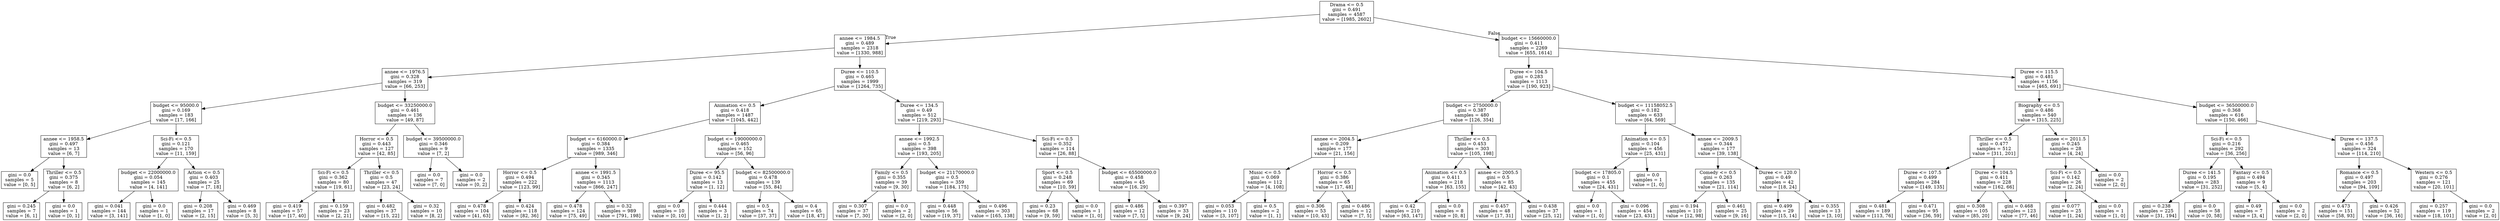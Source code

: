 digraph Tree {
node [shape=box] ;
0 [label="Drama <= 0.5\ngini = 0.491\nsamples = 4587\nvalue = [1985, 2602]"] ;
1 [label="annee <= 1984.5\ngini = 0.489\nsamples = 2318\nvalue = [1330, 988]"] ;
0 -> 1 [labeldistance=2.5, labelangle=45, headlabel="True"] ;
2 [label="annee <= 1976.5\ngini = 0.328\nsamples = 319\nvalue = [66, 253]"] ;
1 -> 2 ;
3 [label="budget <= 95000.0\ngini = 0.169\nsamples = 183\nvalue = [17, 166]"] ;
2 -> 3 ;
4 [label="annee <= 1958.5\ngini = 0.497\nsamples = 13\nvalue = [6, 7]"] ;
3 -> 4 ;
5 [label="gini = 0.0\nsamples = 5\nvalue = [0, 5]"] ;
4 -> 5 ;
6 [label="Thriller <= 0.5\ngini = 0.375\nsamples = 8\nvalue = [6, 2]"] ;
4 -> 6 ;
7 [label="gini = 0.245\nsamples = 7\nvalue = [6, 1]"] ;
6 -> 7 ;
8 [label="gini = 0.0\nsamples = 1\nvalue = [0, 1]"] ;
6 -> 8 ;
9 [label="Sci-Fi <= 0.5\ngini = 0.121\nsamples = 170\nvalue = [11, 159]"] ;
3 -> 9 ;
10 [label="budget <= 22000000.0\ngini = 0.054\nsamples = 145\nvalue = [4, 141]"] ;
9 -> 10 ;
11 [label="gini = 0.041\nsamples = 144\nvalue = [3, 141]"] ;
10 -> 11 ;
12 [label="gini = 0.0\nsamples = 1\nvalue = [1, 0]"] ;
10 -> 12 ;
13 [label="Action <= 0.5\ngini = 0.403\nsamples = 25\nvalue = [7, 18]"] ;
9 -> 13 ;
14 [label="gini = 0.208\nsamples = 17\nvalue = [2, 15]"] ;
13 -> 14 ;
15 [label="gini = 0.469\nsamples = 8\nvalue = [5, 3]"] ;
13 -> 15 ;
16 [label="budget <= 33250000.0\ngini = 0.461\nsamples = 136\nvalue = [49, 87]"] ;
2 -> 16 ;
17 [label="Horror <= 0.5\ngini = 0.443\nsamples = 127\nvalue = [42, 85]"] ;
16 -> 17 ;
18 [label="Sci-Fi <= 0.5\ngini = 0.362\nsamples = 80\nvalue = [19, 61]"] ;
17 -> 18 ;
19 [label="gini = 0.419\nsamples = 57\nvalue = [17, 40]"] ;
18 -> 19 ;
20 [label="gini = 0.159\nsamples = 23\nvalue = [2, 21]"] ;
18 -> 20 ;
21 [label="Thriller <= 0.5\ngini = 0.5\nsamples = 47\nvalue = [23, 24]"] ;
17 -> 21 ;
22 [label="gini = 0.482\nsamples = 37\nvalue = [15, 22]"] ;
21 -> 22 ;
23 [label="gini = 0.32\nsamples = 10\nvalue = [8, 2]"] ;
21 -> 23 ;
24 [label="budget <= 39500000.0\ngini = 0.346\nsamples = 9\nvalue = [7, 2]"] ;
16 -> 24 ;
25 [label="gini = 0.0\nsamples = 7\nvalue = [7, 0]"] ;
24 -> 25 ;
26 [label="gini = 0.0\nsamples = 2\nvalue = [0, 2]"] ;
24 -> 26 ;
27 [label="Duree <= 110.5\ngini = 0.465\nsamples = 1999\nvalue = [1264, 735]"] ;
1 -> 27 ;
28 [label="Animation <= 0.5\ngini = 0.418\nsamples = 1487\nvalue = [1045, 442]"] ;
27 -> 28 ;
29 [label="budget <= 6160000.0\ngini = 0.384\nsamples = 1335\nvalue = [989, 346]"] ;
28 -> 29 ;
30 [label="Horror <= 0.5\ngini = 0.494\nsamples = 222\nvalue = [123, 99]"] ;
29 -> 30 ;
31 [label="gini = 0.478\nsamples = 104\nvalue = [41, 63]"] ;
30 -> 31 ;
32 [label="gini = 0.424\nsamples = 118\nvalue = [82, 36]"] ;
30 -> 32 ;
33 [label="annee <= 1991.5\ngini = 0.345\nsamples = 1113\nvalue = [866, 247]"] ;
29 -> 33 ;
34 [label="gini = 0.478\nsamples = 124\nvalue = [75, 49]"] ;
33 -> 34 ;
35 [label="gini = 0.32\nsamples = 989\nvalue = [791, 198]"] ;
33 -> 35 ;
36 [label="budget <= 19000000.0\ngini = 0.465\nsamples = 152\nvalue = [56, 96]"] ;
28 -> 36 ;
37 [label="Duree <= 95.5\ngini = 0.142\nsamples = 13\nvalue = [1, 12]"] ;
36 -> 37 ;
38 [label="gini = 0.0\nsamples = 10\nvalue = [0, 10]"] ;
37 -> 38 ;
39 [label="gini = 0.444\nsamples = 3\nvalue = [1, 2]"] ;
37 -> 39 ;
40 [label="budget <= 82500000.0\ngini = 0.478\nsamples = 139\nvalue = [55, 84]"] ;
36 -> 40 ;
41 [label="gini = 0.5\nsamples = 74\nvalue = [37, 37]"] ;
40 -> 41 ;
42 [label="gini = 0.4\nsamples = 65\nvalue = [18, 47]"] ;
40 -> 42 ;
43 [label="Duree <= 134.5\ngini = 0.49\nsamples = 512\nvalue = [219, 293]"] ;
27 -> 43 ;
44 [label="annee <= 1992.5\ngini = 0.5\nsamples = 398\nvalue = [193, 205]"] ;
43 -> 44 ;
45 [label="Family <= 0.5\ngini = 0.355\nsamples = 39\nvalue = [9, 30]"] ;
44 -> 45 ;
46 [label="gini = 0.307\nsamples = 37\nvalue = [7, 30]"] ;
45 -> 46 ;
47 [label="gini = 0.0\nsamples = 2\nvalue = [2, 0]"] ;
45 -> 47 ;
48 [label="budget <= 21170000.0\ngini = 0.5\nsamples = 359\nvalue = [184, 175]"] ;
44 -> 48 ;
49 [label="gini = 0.448\nsamples = 56\nvalue = [19, 37]"] ;
48 -> 49 ;
50 [label="gini = 0.496\nsamples = 303\nvalue = [165, 138]"] ;
48 -> 50 ;
51 [label="Sci-Fi <= 0.5\ngini = 0.352\nsamples = 114\nvalue = [26, 88]"] ;
43 -> 51 ;
52 [label="Sport <= 0.5\ngini = 0.248\nsamples = 69\nvalue = [10, 59]"] ;
51 -> 52 ;
53 [label="gini = 0.23\nsamples = 68\nvalue = [9, 59]"] ;
52 -> 53 ;
54 [label="gini = 0.0\nsamples = 1\nvalue = [1, 0]"] ;
52 -> 54 ;
55 [label="budget <= 65500000.0\ngini = 0.458\nsamples = 45\nvalue = [16, 29]"] ;
51 -> 55 ;
56 [label="gini = 0.486\nsamples = 12\nvalue = [7, 5]"] ;
55 -> 56 ;
57 [label="gini = 0.397\nsamples = 33\nvalue = [9, 24]"] ;
55 -> 57 ;
58 [label="budget <= 15660000.0\ngini = 0.411\nsamples = 2269\nvalue = [655, 1614]"] ;
0 -> 58 [labeldistance=2.5, labelangle=-45, headlabel="False"] ;
59 [label="Duree <= 104.5\ngini = 0.283\nsamples = 1113\nvalue = [190, 923]"] ;
58 -> 59 ;
60 [label="budget <= 2750000.0\ngini = 0.387\nsamples = 480\nvalue = [126, 354]"] ;
59 -> 60 ;
61 [label="annee <= 2004.5\ngini = 0.209\nsamples = 177\nvalue = [21, 156]"] ;
60 -> 61 ;
62 [label="Music <= 0.5\ngini = 0.069\nsamples = 112\nvalue = [4, 108]"] ;
61 -> 62 ;
63 [label="gini = 0.053\nsamples = 110\nvalue = [3, 107]"] ;
62 -> 63 ;
64 [label="gini = 0.5\nsamples = 2\nvalue = [1, 1]"] ;
62 -> 64 ;
65 [label="Horror <= 0.5\ngini = 0.386\nsamples = 65\nvalue = [17, 48]"] ;
61 -> 65 ;
66 [label="gini = 0.306\nsamples = 53\nvalue = [10, 43]"] ;
65 -> 66 ;
67 [label="gini = 0.486\nsamples = 12\nvalue = [7, 5]"] ;
65 -> 67 ;
68 [label="Thriller <= 0.5\ngini = 0.453\nsamples = 303\nvalue = [105, 198]"] ;
60 -> 68 ;
69 [label="Animation <= 0.5\ngini = 0.411\nsamples = 218\nvalue = [63, 155]"] ;
68 -> 69 ;
70 [label="gini = 0.42\nsamples = 210\nvalue = [63, 147]"] ;
69 -> 70 ;
71 [label="gini = 0.0\nsamples = 8\nvalue = [0, 8]"] ;
69 -> 71 ;
72 [label="annee <= 2005.5\ngini = 0.5\nsamples = 85\nvalue = [42, 43]"] ;
68 -> 72 ;
73 [label="gini = 0.457\nsamples = 48\nvalue = [17, 31]"] ;
72 -> 73 ;
74 [label="gini = 0.438\nsamples = 37\nvalue = [25, 12]"] ;
72 -> 74 ;
75 [label="budget <= 11158052.5\ngini = 0.182\nsamples = 633\nvalue = [64, 569]"] ;
59 -> 75 ;
76 [label="Animation <= 0.5\ngini = 0.104\nsamples = 456\nvalue = [25, 431]"] ;
75 -> 76 ;
77 [label="budget <= 17805.0\ngini = 0.1\nsamples = 455\nvalue = [24, 431]"] ;
76 -> 77 ;
78 [label="gini = 0.0\nsamples = 1\nvalue = [1, 0]"] ;
77 -> 78 ;
79 [label="gini = 0.096\nsamples = 454\nvalue = [23, 431]"] ;
77 -> 79 ;
80 [label="gini = 0.0\nsamples = 1\nvalue = [1, 0]"] ;
76 -> 80 ;
81 [label="annee <= 2009.5\ngini = 0.344\nsamples = 177\nvalue = [39, 138]"] ;
75 -> 81 ;
82 [label="Comedy <= 0.5\ngini = 0.263\nsamples = 135\nvalue = [21, 114]"] ;
81 -> 82 ;
83 [label="gini = 0.194\nsamples = 110\nvalue = [12, 98]"] ;
82 -> 83 ;
84 [label="gini = 0.461\nsamples = 25\nvalue = [9, 16]"] ;
82 -> 84 ;
85 [label="Duree <= 120.0\ngini = 0.49\nsamples = 42\nvalue = [18, 24]"] ;
81 -> 85 ;
86 [label="gini = 0.499\nsamples = 29\nvalue = [15, 14]"] ;
85 -> 86 ;
87 [label="gini = 0.355\nsamples = 13\nvalue = [3, 10]"] ;
85 -> 87 ;
88 [label="Duree <= 115.5\ngini = 0.481\nsamples = 1156\nvalue = [465, 691]"] ;
58 -> 88 ;
89 [label="Biography <= 0.5\ngini = 0.486\nsamples = 540\nvalue = [315, 225]"] ;
88 -> 89 ;
90 [label="Thriller <= 0.5\ngini = 0.477\nsamples = 512\nvalue = [311, 201]"] ;
89 -> 90 ;
91 [label="Duree <= 107.5\ngini = 0.499\nsamples = 284\nvalue = [149, 135]"] ;
90 -> 91 ;
92 [label="gini = 0.481\nsamples = 189\nvalue = [113, 76]"] ;
91 -> 92 ;
93 [label="gini = 0.471\nsamples = 95\nvalue = [36, 59]"] ;
91 -> 93 ;
94 [label="Duree <= 104.5\ngini = 0.411\nsamples = 228\nvalue = [162, 66]"] ;
90 -> 94 ;
95 [label="gini = 0.308\nsamples = 105\nvalue = [85, 20]"] ;
94 -> 95 ;
96 [label="gini = 0.468\nsamples = 123\nvalue = [77, 46]"] ;
94 -> 96 ;
97 [label="annee <= 2011.5\ngini = 0.245\nsamples = 28\nvalue = [4, 24]"] ;
89 -> 97 ;
98 [label="Sci-Fi <= 0.5\ngini = 0.142\nsamples = 26\nvalue = [2, 24]"] ;
97 -> 98 ;
99 [label="gini = 0.077\nsamples = 25\nvalue = [1, 24]"] ;
98 -> 99 ;
100 [label="gini = 0.0\nsamples = 1\nvalue = [1, 0]"] ;
98 -> 100 ;
101 [label="gini = 0.0\nsamples = 2\nvalue = [2, 0]"] ;
97 -> 101 ;
102 [label="budget <= 36500000.0\ngini = 0.368\nsamples = 616\nvalue = [150, 466]"] ;
88 -> 102 ;
103 [label="Sci-Fi <= 0.5\ngini = 0.216\nsamples = 292\nvalue = [36, 256]"] ;
102 -> 103 ;
104 [label="Duree <= 141.5\ngini = 0.195\nsamples = 283\nvalue = [31, 252]"] ;
103 -> 104 ;
105 [label="gini = 0.238\nsamples = 225\nvalue = [31, 194]"] ;
104 -> 105 ;
106 [label="gini = 0.0\nsamples = 58\nvalue = [0, 58]"] ;
104 -> 106 ;
107 [label="Fantasy <= 0.5\ngini = 0.494\nsamples = 9\nvalue = [5, 4]"] ;
103 -> 107 ;
108 [label="gini = 0.49\nsamples = 7\nvalue = [3, 4]"] ;
107 -> 108 ;
109 [label="gini = 0.0\nsamples = 2\nvalue = [2, 0]"] ;
107 -> 109 ;
110 [label="Duree <= 137.5\ngini = 0.456\nsamples = 324\nvalue = [114, 210]"] ;
102 -> 110 ;
111 [label="Romance <= 0.5\ngini = 0.497\nsamples = 203\nvalue = [94, 109]"] ;
110 -> 111 ;
112 [label="gini = 0.473\nsamples = 151\nvalue = [58, 93]"] ;
111 -> 112 ;
113 [label="gini = 0.426\nsamples = 52\nvalue = [36, 16]"] ;
111 -> 113 ;
114 [label="Western <= 0.5\ngini = 0.276\nsamples = 121\nvalue = [20, 101]"] ;
110 -> 114 ;
115 [label="gini = 0.257\nsamples = 119\nvalue = [18, 101]"] ;
114 -> 115 ;
116 [label="gini = 0.0\nsamples = 2\nvalue = [2, 0]"] ;
114 -> 116 ;
}